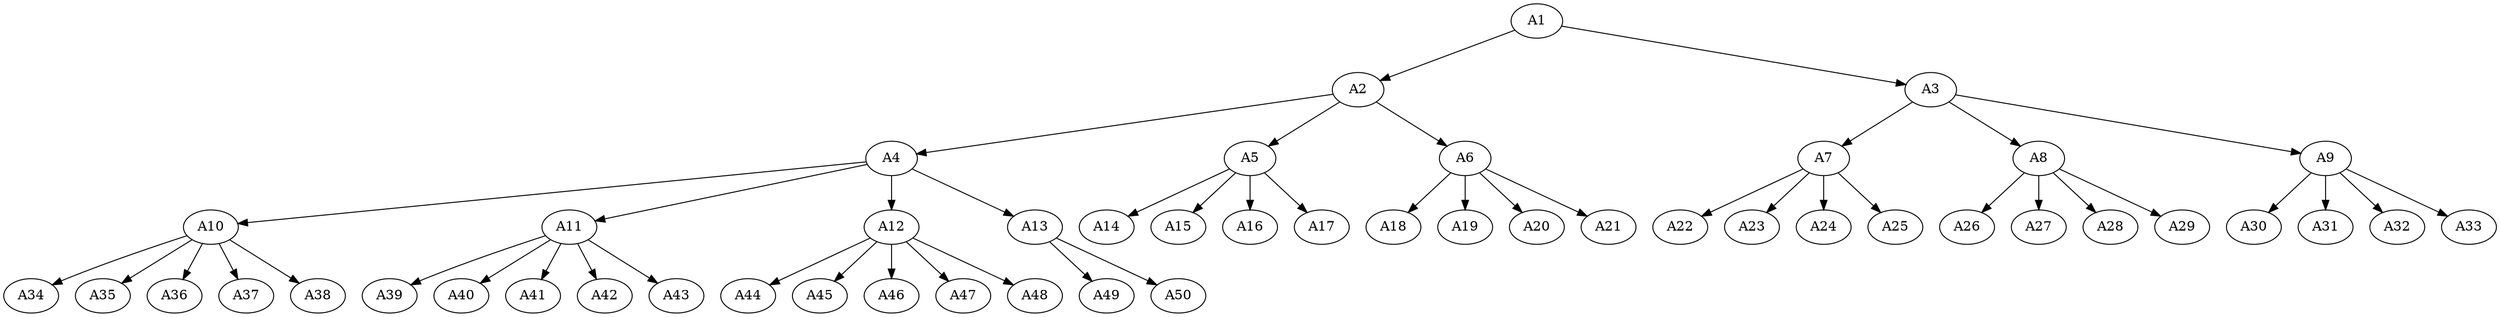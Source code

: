 digraph tree {
    "A1";
    "A2";
    "A4";
    "A10";
    "A34";
    "A35";
    "A36";
    "A37";
    "A38";
    "A11";
    "A39";
    "A40";
    "A41";
    "A42";
    "A43";
    "A12";
    "A44";
    "A45";
    "A46";
    "A47";
    "A48";
    "A13";
    "A49";
    "A50";
    "A5";
    "A14";
    "A15";
    "A16";
    "A17";
    "A6";
    "A18";
    "A19";
    "A20";
    "A21";
    "A3";
    "A7";
    "A22";
    "A23";
    "A24";
    "A25";
    "A8";
    "A26";
    "A27";
    "A28";
    "A29";
    "A9";
    "A30";
    "A31";
    "A32";
    "A33";
    "A1" -> "A2";
    "A1" -> "A3";
    "A2" -> "A4";
    "A2" -> "A5";
    "A2" -> "A6";
    "A4" -> "A10";
    "A4" -> "A11";
    "A4" -> "A12";
    "A4" -> "A13";
    "A10" -> "A34";
    "A10" -> "A35";
    "A10" -> "A36";
    "A10" -> "A37";
    "A10" -> "A38";
    "A11" -> "A39";
    "A11" -> "A40";
    "A11" -> "A41";
    "A11" -> "A42";
    "A11" -> "A43";
    "A12" -> "A44";
    "A12" -> "A45";
    "A12" -> "A46";
    "A12" -> "A47";
    "A12" -> "A48";
    "A13" -> "A49";
    "A13" -> "A50";
    "A5" -> "A14";
    "A5" -> "A15";
    "A5" -> "A16";
    "A5" -> "A17";
    "A6" -> "A18";
    "A6" -> "A19";
    "A6" -> "A20";
    "A6" -> "A21";
    "A3" -> "A7";
    "A3" -> "A8";
    "A3" -> "A9";
    "A7" -> "A22";
    "A7" -> "A23";
    "A7" -> "A24";
    "A7" -> "A25";
    "A8" -> "A26";
    "A8" -> "A27";
    "A8" -> "A28";
    "A8" -> "A29";
    "A9" -> "A30";
    "A9" -> "A31";
    "A9" -> "A32";
    "A9" -> "A33";
}
